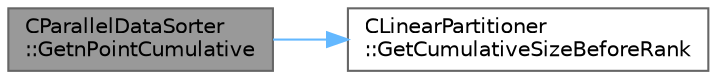 digraph "CParallelDataSorter::GetnPointCumulative"
{
 // LATEX_PDF_SIZE
  bgcolor="transparent";
  edge [fontname=Helvetica,fontsize=10,labelfontname=Helvetica,labelfontsize=10];
  node [fontname=Helvetica,fontsize=10,shape=box,height=0.2,width=0.4];
  rankdir="LR";
  Node1 [id="Node000001",label="CParallelDataSorter\l::GetnPointCumulative",height=0.2,width=0.4,color="gray40", fillcolor="grey60", style="filled", fontcolor="black",tooltip="Get the cumulated number of points \\input rank - the processor rank."];
  Node1 -> Node2 [id="edge1_Node000001_Node000002",color="steelblue1",style="solid",tooltip=" "];
  Node2 [id="Node000002",label="CLinearPartitioner\l::GetCumulativeSizeBeforeRank",height=0.2,width=0.4,color="grey40", fillcolor="white", style="filled",URL="$classCLinearPartitioner.html#a08169579b19c212137ac8e4909dafb31",tooltip="Get the cumulative size of all linear partitions before the current rank."];
}

